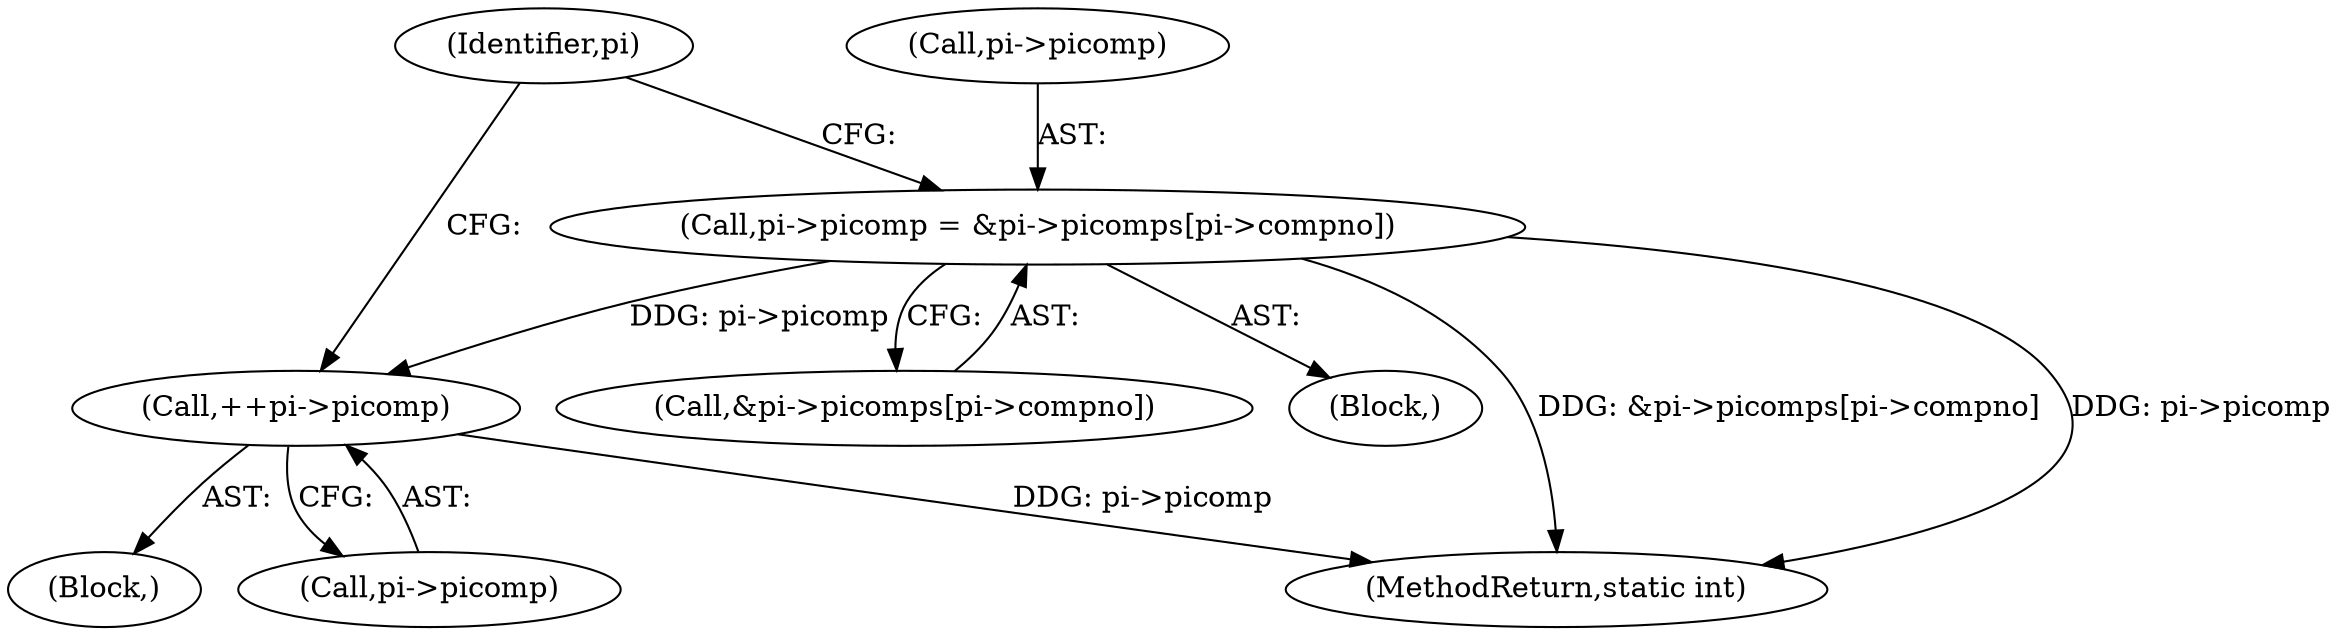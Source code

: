 digraph "0_jasper_f25486c3d4aa472fec79150f2c41ed4333395d3d@pointer" {
"1000426" [label="(Call,++pi->picomp)"];
"1000392" [label="(Call,pi->picomp = &pi->picomps[pi->compno])"];
"1000421" [label="(Block,)"];
"1000396" [label="(Call,&pi->picomps[pi->compno])"];
"1000407" [label="(Identifier,pi)"];
"1000384" [label="(Block,)"];
"1000426" [label="(Call,++pi->picomp)"];
"1000427" [label="(Call,pi->picomp)"];
"1000716" [label="(MethodReturn,static int)"];
"1000393" [label="(Call,pi->picomp)"];
"1000392" [label="(Call,pi->picomp = &pi->picomps[pi->compno])"];
"1000426" -> "1000421"  [label="AST: "];
"1000426" -> "1000427"  [label="CFG: "];
"1000427" -> "1000426"  [label="AST: "];
"1000407" -> "1000426"  [label="CFG: "];
"1000426" -> "1000716"  [label="DDG: pi->picomp"];
"1000392" -> "1000426"  [label="DDG: pi->picomp"];
"1000392" -> "1000384"  [label="AST: "];
"1000392" -> "1000396"  [label="CFG: "];
"1000393" -> "1000392"  [label="AST: "];
"1000396" -> "1000392"  [label="AST: "];
"1000407" -> "1000392"  [label="CFG: "];
"1000392" -> "1000716"  [label="DDG: &pi->picomps[pi->compno]"];
"1000392" -> "1000716"  [label="DDG: pi->picomp"];
}
